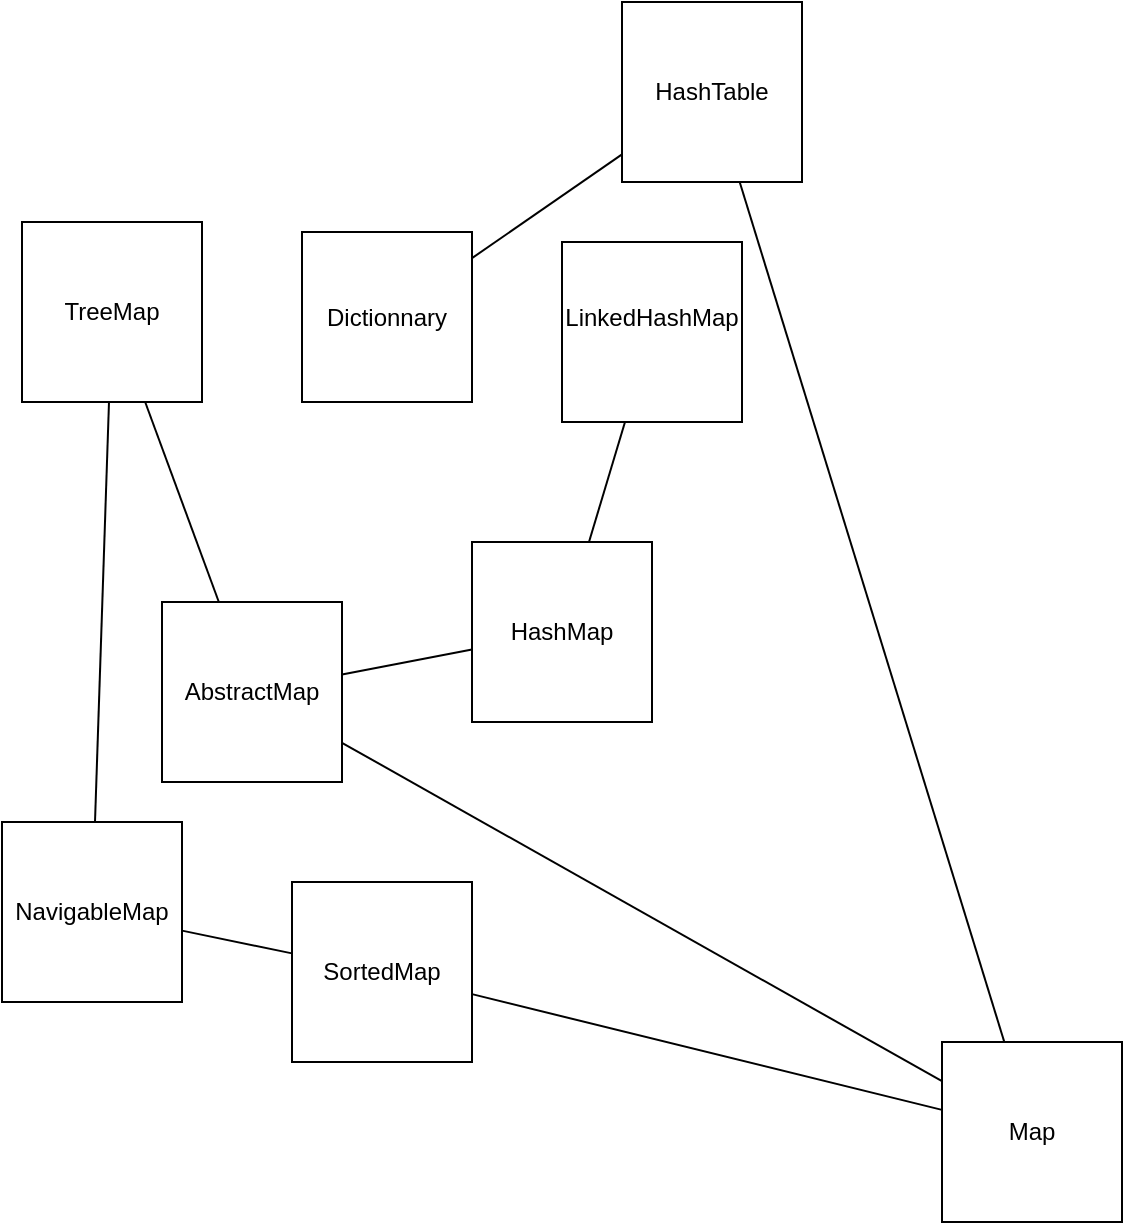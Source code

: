 <mxfile version="23.1.5" type="device">
  <diagram name="Page-1" id="ugP2s9B8RAi1Dxl7i7bk">
    <mxGraphModel dx="1040" dy="661" grid="1" gridSize="10" guides="1" tooltips="1" connect="1" arrows="1" fold="1" page="1" pageScale="1" pageWidth="827" pageHeight="1169" math="0" shadow="0">
      <root>
        <mxCell id="0" />
        <mxCell id="1" parent="0" />
        <mxCell id="1HfScitqWt0lNQusQdK4-1" value="TreeMap" style="whiteSpace=wrap;html=1;aspect=fixed;" parent="1" vertex="1">
          <mxGeometry x="200" y="230" width="90" height="90" as="geometry" />
        </mxCell>
        <mxCell id="1HfScitqWt0lNQusQdK4-2" value="HashTable" style="whiteSpace=wrap;html=1;aspect=fixed;" parent="1" vertex="1">
          <mxGeometry x="500" y="120" width="90" height="90" as="geometry" />
        </mxCell>
        <mxCell id="1HfScitqWt0lNQusQdK4-4" value="LinkedHashMap&lt;div&gt;&lt;br/&gt;&lt;/div&gt;" style="whiteSpace=wrap;html=1;aspect=fixed;" parent="1" vertex="1">
          <mxGeometry x="470" y="240" width="90" height="90" as="geometry" />
        </mxCell>
        <mxCell id="1HfScitqWt0lNQusQdK4-5" value="AbstractMap" style="whiteSpace=wrap;html=1;aspect=fixed;" parent="1" vertex="1">
          <mxGeometry x="270" y="420" width="90" height="90" as="geometry" />
        </mxCell>
        <mxCell id="1HfScitqWt0lNQusQdK4-6" value="NavigableMap" style="whiteSpace=wrap;html=1;aspect=fixed;" parent="1" vertex="1">
          <mxGeometry x="190" y="530" width="90" height="90" as="geometry" />
        </mxCell>
        <mxCell id="1HfScitqWt0lNQusQdK4-7" value="Map" style="whiteSpace=wrap;html=1;aspect=fixed;" parent="1" vertex="1">
          <mxGeometry x="660" y="640" width="90" height="90" as="geometry" />
        </mxCell>
        <mxCell id="1HfScitqWt0lNQusQdK4-8" value="Dictionnary" style="whiteSpace=wrap;html=1;aspect=fixed;" parent="1" vertex="1">
          <mxGeometry x="340" y="235" width="85" height="85" as="geometry" />
        </mxCell>
        <mxCell id="1HfScitqWt0lNQusQdK4-9" value="HashMap" style="whiteSpace=wrap;html=1;aspect=fixed;" parent="1" vertex="1">
          <mxGeometry x="425" y="390" width="90" height="90" as="geometry" />
        </mxCell>
        <mxCell id="1HfScitqWt0lNQusQdK4-10" value="SortedMap" style="whiteSpace=wrap;html=1;aspect=fixed;" parent="1" vertex="1">
          <mxGeometry x="335" y="560" width="90" height="90" as="geometry" />
        </mxCell>
        <mxCell id="1HfScitqWt0lNQusQdK4-11" value="" style="endArrow=none;html=1;rounded=0;" parent="1" source="1HfScitqWt0lNQusQdK4-9" target="1HfScitqWt0lNQusQdK4-4" edge="1">
          <mxGeometry width="50" height="50" relative="1" as="geometry">
            <mxPoint x="390" y="410" as="sourcePoint" />
            <mxPoint x="440" y="360" as="targetPoint" />
          </mxGeometry>
        </mxCell>
        <mxCell id="1HfScitqWt0lNQusQdK4-12" value="" style="endArrow=none;html=1;rounded=0;" parent="1" source="1HfScitqWt0lNQusQdK4-5" target="1HfScitqWt0lNQusQdK4-9" edge="1">
          <mxGeometry width="50" height="50" relative="1" as="geometry">
            <mxPoint x="390" y="410" as="sourcePoint" />
            <mxPoint x="440" y="360" as="targetPoint" />
          </mxGeometry>
        </mxCell>
        <mxCell id="1HfScitqWt0lNQusQdK4-13" value="" style="endArrow=none;html=1;rounded=0;" parent="1" source="1HfScitqWt0lNQusQdK4-8" target="1HfScitqWt0lNQusQdK4-2" edge="1">
          <mxGeometry width="50" height="50" relative="1" as="geometry">
            <mxPoint x="390" y="410" as="sourcePoint" />
            <mxPoint x="440" y="360" as="targetPoint" />
          </mxGeometry>
        </mxCell>
        <mxCell id="1HfScitqWt0lNQusQdK4-14" value="" style="endArrow=none;html=1;rounded=0;" parent="1" source="1HfScitqWt0lNQusQdK4-5" target="1HfScitqWt0lNQusQdK4-1" edge="1">
          <mxGeometry width="50" height="50" relative="1" as="geometry">
            <mxPoint x="390" y="380" as="sourcePoint" />
            <mxPoint x="440" y="330" as="targetPoint" />
          </mxGeometry>
        </mxCell>
        <mxCell id="1HfScitqWt0lNQusQdK4-15" value="" style="endArrow=none;html=1;rounded=0;" parent="1" source="1HfScitqWt0lNQusQdK4-6" target="1HfScitqWt0lNQusQdK4-1" edge="1">
          <mxGeometry width="50" height="50" relative="1" as="geometry">
            <mxPoint x="390" y="380" as="sourcePoint" />
            <mxPoint x="440" y="330" as="targetPoint" />
          </mxGeometry>
        </mxCell>
        <mxCell id="1HfScitqWt0lNQusQdK4-16" value="" style="endArrow=none;html=1;rounded=0;" parent="1" source="1HfScitqWt0lNQusQdK4-10" target="1HfScitqWt0lNQusQdK4-6" edge="1">
          <mxGeometry width="50" height="50" relative="1" as="geometry">
            <mxPoint x="390" y="380" as="sourcePoint" />
            <mxPoint x="440" y="330" as="targetPoint" />
          </mxGeometry>
        </mxCell>
        <mxCell id="1HfScitqWt0lNQusQdK4-17" value="" style="endArrow=none;html=1;rounded=0;" parent="1" source="1HfScitqWt0lNQusQdK4-7" target="1HfScitqWt0lNQusQdK4-2" edge="1">
          <mxGeometry width="50" height="50" relative="1" as="geometry">
            <mxPoint x="390" y="380" as="sourcePoint" />
            <mxPoint x="440" y="330" as="targetPoint" />
          </mxGeometry>
        </mxCell>
        <mxCell id="1HfScitqWt0lNQusQdK4-18" value="" style="endArrow=none;html=1;rounded=0;" parent="1" source="1HfScitqWt0lNQusQdK4-5" target="1HfScitqWt0lNQusQdK4-7" edge="1">
          <mxGeometry width="50" height="50" relative="1" as="geometry">
            <mxPoint x="390" y="380" as="sourcePoint" />
            <mxPoint x="440" y="330" as="targetPoint" />
          </mxGeometry>
        </mxCell>
        <mxCell id="1HfScitqWt0lNQusQdK4-19" value="" style="endArrow=none;html=1;rounded=0;" parent="1" source="1HfScitqWt0lNQusQdK4-10" target="1HfScitqWt0lNQusQdK4-7" edge="1">
          <mxGeometry width="50" height="50" relative="1" as="geometry">
            <mxPoint x="390" y="380" as="sourcePoint" />
            <mxPoint x="440" y="330" as="targetPoint" />
          </mxGeometry>
        </mxCell>
      </root>
    </mxGraphModel>
  </diagram>
</mxfile>
